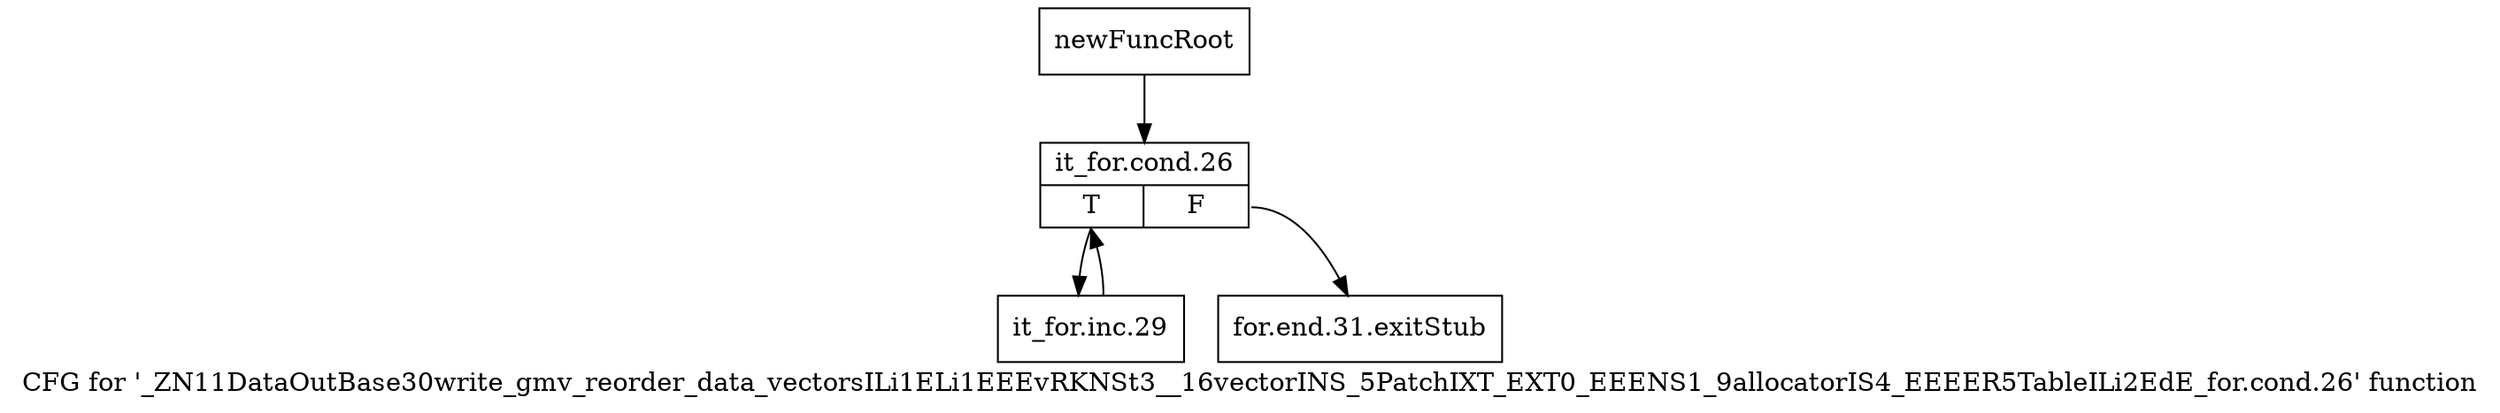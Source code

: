 digraph "CFG for '_ZN11DataOutBase30write_gmv_reorder_data_vectorsILi1ELi1EEEvRKNSt3__16vectorINS_5PatchIXT_EXT0_EEENS1_9allocatorIS4_EEEER5TableILi2EdE_for.cond.26' function" {
	label="CFG for '_ZN11DataOutBase30write_gmv_reorder_data_vectorsILi1ELi1EEEvRKNSt3__16vectorINS_5PatchIXT_EXT0_EEENS1_9allocatorIS4_EEEER5TableILi2EdE_for.cond.26' function";

	Node0x8d839a0 [shape=record,label="{newFuncRoot}"];
	Node0x8d839a0 -> Node0x8d83a40;
	Node0x8d839f0 [shape=record,label="{for.end.31.exitStub}"];
	Node0x8d83a40 [shape=record,label="{it_for.cond.26|{<s0>T|<s1>F}}"];
	Node0x8d83a40:s0 -> Node0x8d83a90;
	Node0x8d83a40:s1 -> Node0x8d839f0;
	Node0x8d83a90 [shape=record,label="{it_for.inc.29}"];
	Node0x8d83a90 -> Node0x8d83a40;
}
